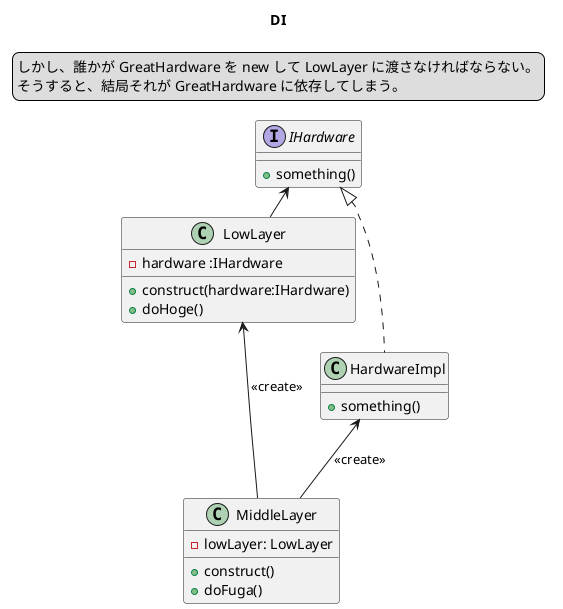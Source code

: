 @startuml
title
  DI
endtitle

legend top
  しかし、誰かが GreatHardware を new して LowLayer に渡さなければならない。
  そうすると、結局それが GreatHardware に依存してしまう。
endlegend

interface IHardware {
  + something()
}
class HardwareImpl {
  + something()
}
IHardware <|.. HardwareImpl

class LowLayer {
  - hardware :IHardware
  + construct(hardware:IHardware)
  + doHoge()
}
IHardware <- LowLayer : something()

class MiddleLayer {
  - lowLayer: LowLayer
  + construct()
  + doFuga()
}
LowLayer <-- MiddleLayer : <<create>>
HardwareImpl <-- MiddleLayer : <<create>>
@enduml
